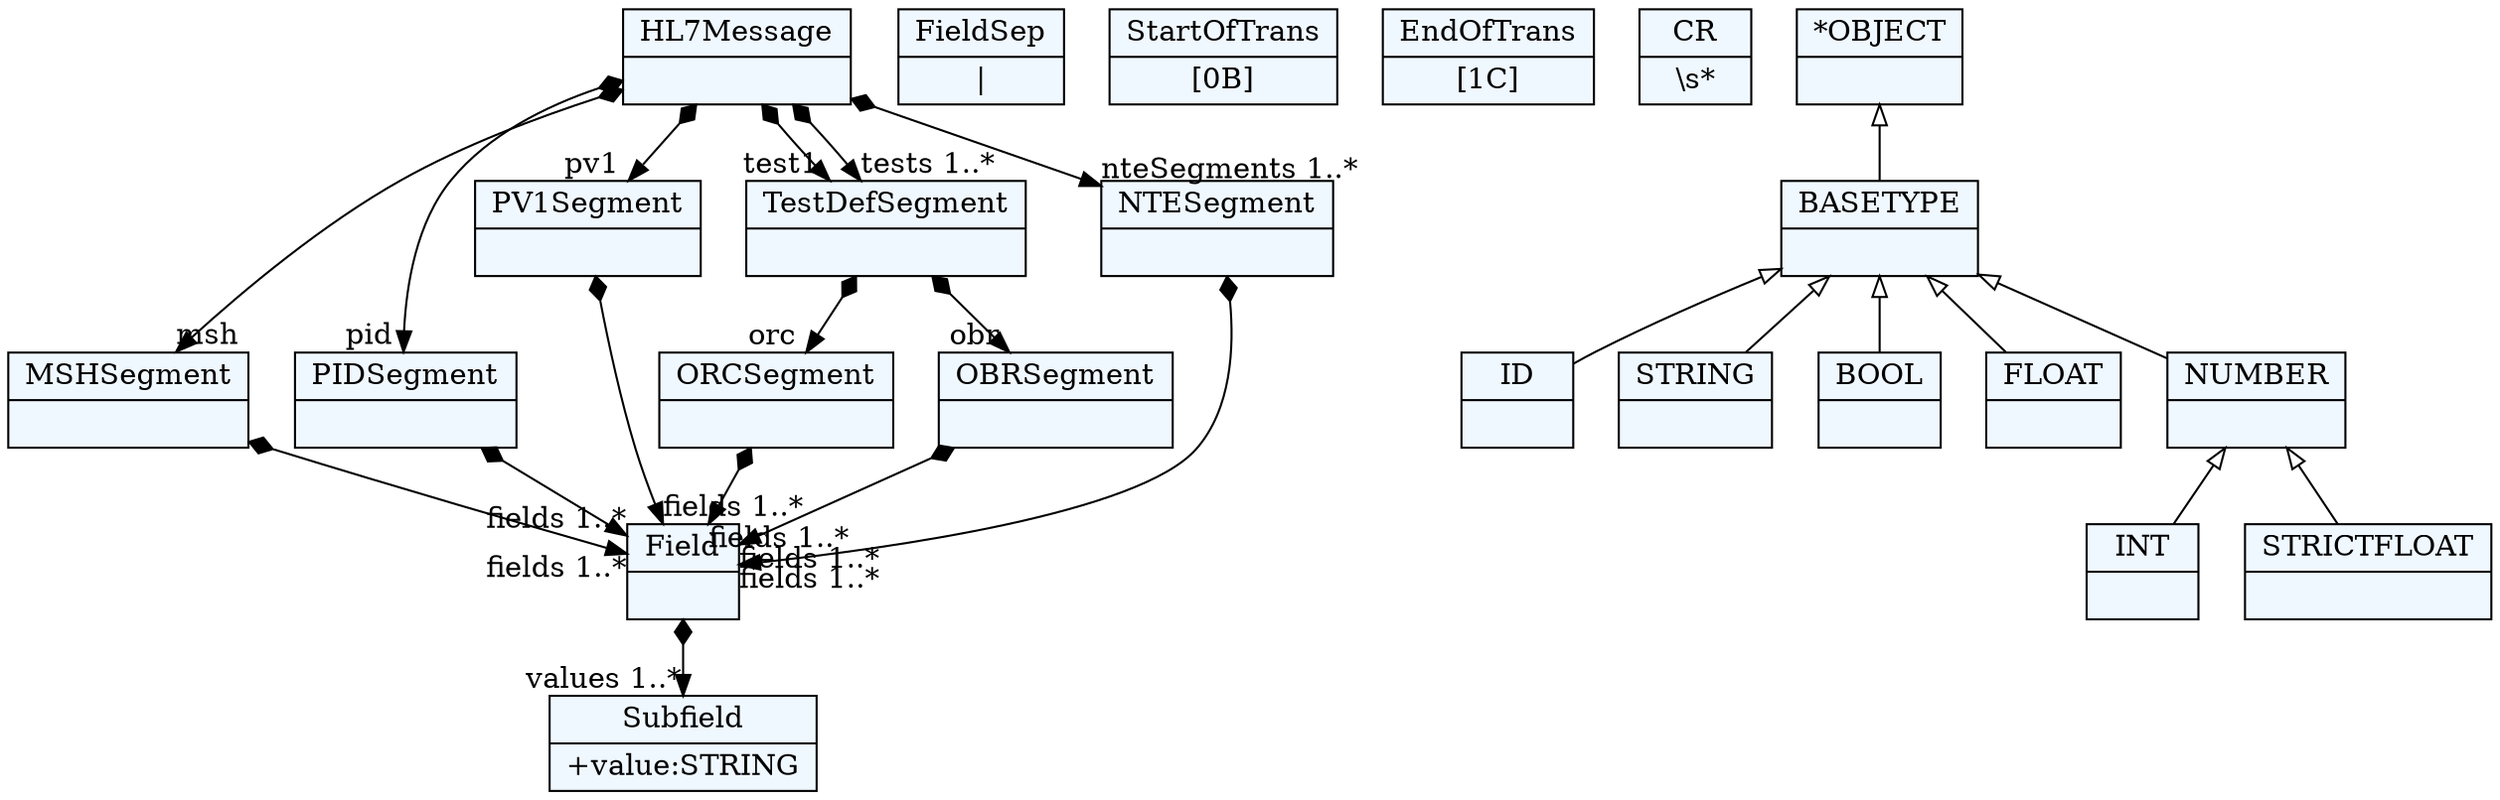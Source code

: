 
    digraph textX {
    fontname = "Bitstream Vera Sans"
    fontsize = 8
    node[
        shape=record,
        style=filled,
        fillcolor=aliceblue
    ]
    nodesep = 0.3
    edge[dir=black,arrowtail=empty]


3011644021352[ label="{HL7Message|}"]

3011644008136[ label="{MSHSegment|}"]

3011644057224[ label="{PIDSegment|}"]

3011644045896[ label="{PV1Segment|}"]

3011644049672[ label="{TestDefSegment|}"]

3011644051560[ label="{ORCSegment|}"]

3011644055336[ label="{OBRSegment|}"]

3011644929112[ label="{NTESegment|}"]

3011644947048[ label="{Field|}"]

3011644927224[ label="{Subfield|+value:STRING\l}"]

3011644931944[ label="{FieldSep|\|}"]

3011644926280[ label="{StartOfTrans|[0B]}"]

3011644928168[ label="{EndOfTrans|[1C]}"]

3011644934776[ label="{CR|\\s*}"]

3011644020408[ label="{ID|}"]

3011644033624[ label="{STRING|}"]

3011644022296[ label="{BOOL|}"]

3011644004360[ label="{INT|}"]

3011644037400[ label="{FLOAT|}"]

3011644039288[ label="{STRICTFLOAT|}"]

3011644041176[ label="{NUMBER|}"]

3011644043064[ label="{BASETYPE|}"]

3011644053448[ label="{*OBJECT|}"]



3011644021352 -> 3011644008136[arrowtail=diamond, dir=both, headlabel="msh "]
3011644021352 -> 3011644057224[arrowtail=diamond, dir=both, headlabel="pid "]
3011644021352 -> 3011644045896[arrowtail=diamond, dir=both, headlabel="pv1 "]
3011644021352 -> 3011644049672[arrowtail=diamond, dir=both, headlabel="test1 "]
3011644021352 -> 3011644929112[arrowtail=diamond, dir=both, headlabel="nteSegments 1..*"]
3011644021352 -> 3011644049672[arrowtail=diamond, dir=both, headlabel="tests 1..*"]
3011644008136 -> 3011644947048[arrowtail=diamond, dir=both, headlabel="fields 1..*"]
3011644057224 -> 3011644947048[arrowtail=diamond, dir=both, headlabel="fields 1..*"]
3011644045896 -> 3011644947048[arrowtail=diamond, dir=both, headlabel="fields 1..*"]
3011644049672 -> 3011644051560[arrowtail=diamond, dir=both, headlabel="orc "]
3011644049672 -> 3011644055336[arrowtail=diamond, dir=both, headlabel="obr "]
3011644051560 -> 3011644947048[arrowtail=diamond, dir=both, headlabel="fields 1..*"]
3011644055336 -> 3011644947048[arrowtail=diamond, dir=both, headlabel="fields 1..*"]
3011644929112 -> 3011644947048[arrowtail=diamond, dir=both, headlabel="fields 1..*"]
3011644947048 -> 3011644927224[arrowtail=diamond, dir=both, headlabel="values 1..*"]
3011644041176 -> 3011644039288 [dir=back]
3011644041176 -> 3011644004360 [dir=back]
3011644043064 -> 3011644041176 [dir=back]
3011644043064 -> 3011644037400 [dir=back]
3011644043064 -> 3011644022296 [dir=back]
3011644043064 -> 3011644020408 [dir=back]
3011644043064 -> 3011644033624 [dir=back]
3011644053448 -> 3011644043064 [dir=back]

}
